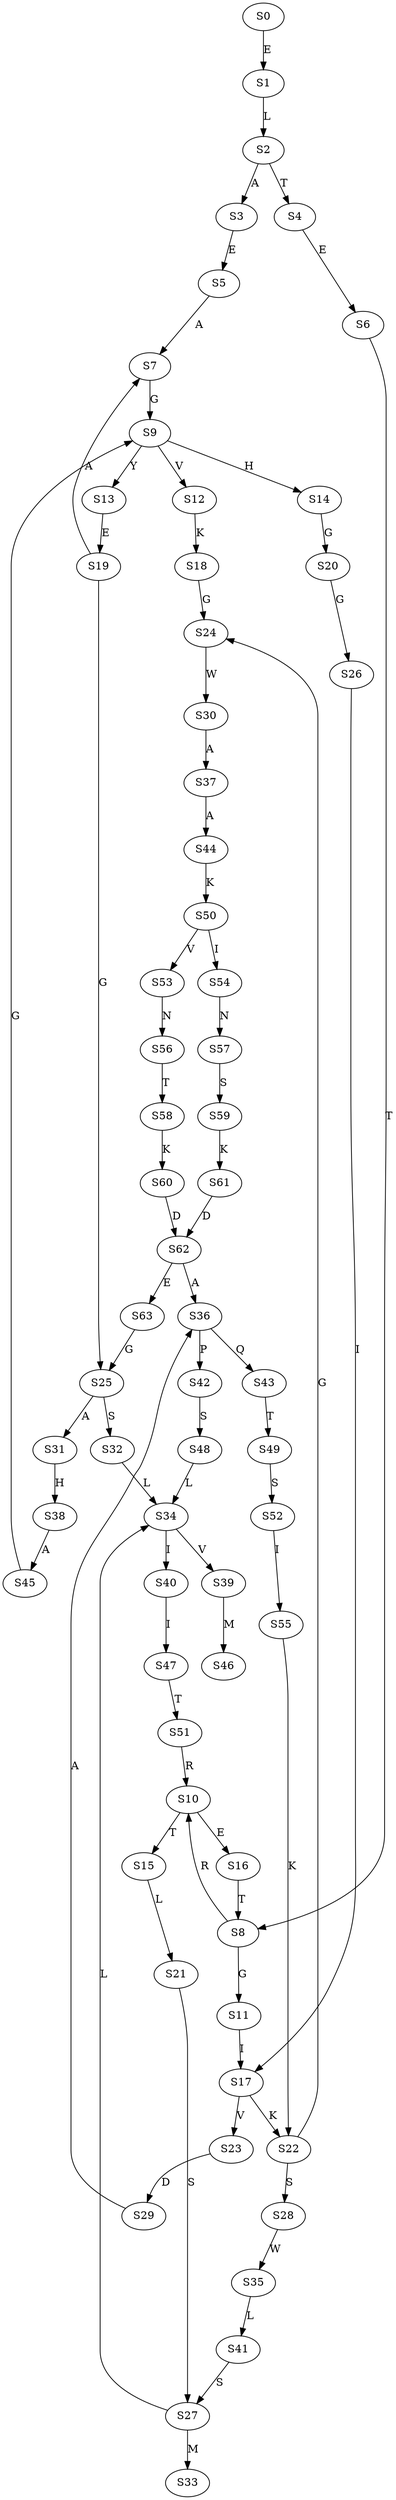 strict digraph  {
	S0 -> S1 [ label = E ];
	S1 -> S2 [ label = L ];
	S2 -> S3 [ label = A ];
	S2 -> S4 [ label = T ];
	S3 -> S5 [ label = E ];
	S4 -> S6 [ label = E ];
	S5 -> S7 [ label = A ];
	S6 -> S8 [ label = T ];
	S7 -> S9 [ label = G ];
	S8 -> S10 [ label = R ];
	S8 -> S11 [ label = G ];
	S9 -> S12 [ label = V ];
	S9 -> S13 [ label = Y ];
	S9 -> S14 [ label = H ];
	S10 -> S15 [ label = T ];
	S10 -> S16 [ label = E ];
	S11 -> S17 [ label = I ];
	S12 -> S18 [ label = K ];
	S13 -> S19 [ label = E ];
	S14 -> S20 [ label = G ];
	S15 -> S21 [ label = L ];
	S16 -> S8 [ label = T ];
	S17 -> S22 [ label = K ];
	S17 -> S23 [ label = V ];
	S18 -> S24 [ label = G ];
	S19 -> S25 [ label = G ];
	S19 -> S7 [ label = A ];
	S20 -> S26 [ label = G ];
	S21 -> S27 [ label = S ];
	S22 -> S24 [ label = G ];
	S22 -> S28 [ label = S ];
	S23 -> S29 [ label = D ];
	S24 -> S30 [ label = W ];
	S25 -> S31 [ label = A ];
	S25 -> S32 [ label = S ];
	S26 -> S17 [ label = I ];
	S27 -> S33 [ label = M ];
	S27 -> S34 [ label = L ];
	S28 -> S35 [ label = W ];
	S29 -> S36 [ label = A ];
	S30 -> S37 [ label = A ];
	S31 -> S38 [ label = H ];
	S32 -> S34 [ label = L ];
	S34 -> S39 [ label = V ];
	S34 -> S40 [ label = I ];
	S35 -> S41 [ label = L ];
	S36 -> S42 [ label = P ];
	S36 -> S43 [ label = Q ];
	S37 -> S44 [ label = A ];
	S38 -> S45 [ label = A ];
	S39 -> S46 [ label = M ];
	S40 -> S47 [ label = I ];
	S41 -> S27 [ label = S ];
	S42 -> S48 [ label = S ];
	S43 -> S49 [ label = T ];
	S44 -> S50 [ label = K ];
	S45 -> S9 [ label = G ];
	S47 -> S51 [ label = T ];
	S48 -> S34 [ label = L ];
	S49 -> S52 [ label = S ];
	S50 -> S53 [ label = V ];
	S50 -> S54 [ label = I ];
	S51 -> S10 [ label = R ];
	S52 -> S55 [ label = I ];
	S53 -> S56 [ label = N ];
	S54 -> S57 [ label = N ];
	S55 -> S22 [ label = K ];
	S56 -> S58 [ label = T ];
	S57 -> S59 [ label = S ];
	S58 -> S60 [ label = K ];
	S59 -> S61 [ label = K ];
	S60 -> S62 [ label = D ];
	S61 -> S62 [ label = D ];
	S62 -> S36 [ label = A ];
	S62 -> S63 [ label = E ];
	S63 -> S25 [ label = G ];
}
